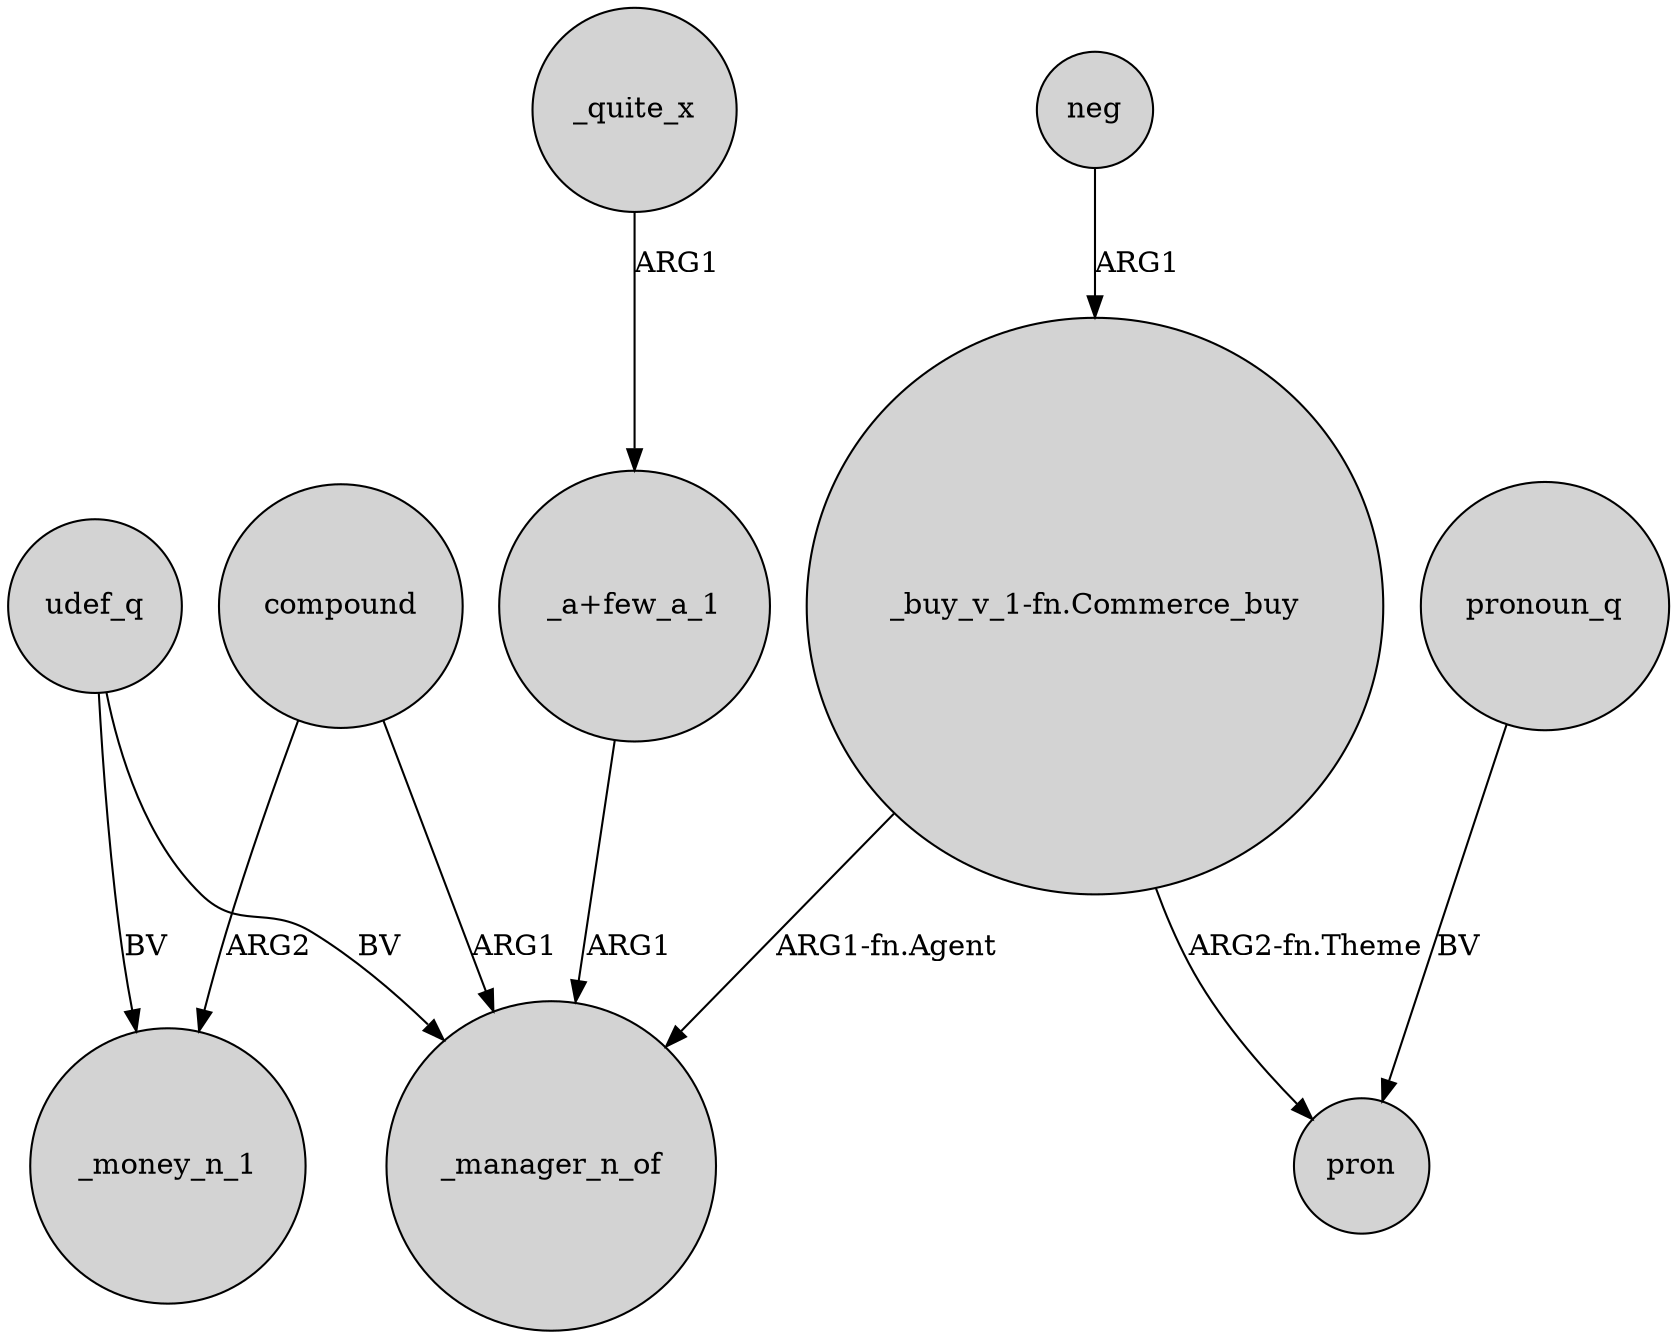 digraph {
	node [shape=circle style=filled]
	_quite_x -> "_a+few_a_1" [label=ARG1]
	udef_q -> _money_n_1 [label=BV]
	compound -> _manager_n_of [label=ARG1]
	"_a+few_a_1" -> _manager_n_of [label=ARG1]
	compound -> _money_n_1 [label=ARG2]
	pronoun_q -> pron [label=BV]
	"_buy_v_1-fn.Commerce_buy" -> _manager_n_of [label="ARG1-fn.Agent"]
	neg -> "_buy_v_1-fn.Commerce_buy" [label=ARG1]
	udef_q -> _manager_n_of [label=BV]
	"_buy_v_1-fn.Commerce_buy" -> pron [label="ARG2-fn.Theme"]
}
